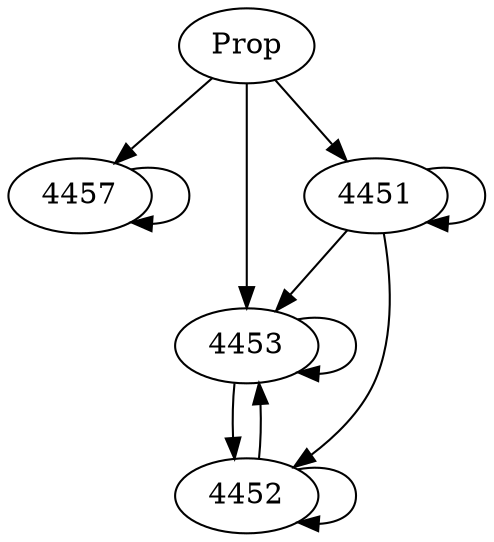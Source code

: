 // Induction Graph of ./tests/nusmvguidancep1
digraph{
  Prop -> 4457
  Prop -> 4453
  Prop -> 4451
  4457 -> 4457
  4453 -> 4453
  4453 -> 4452
  4451 -> 4453
  4451 -> 4452
  4451 -> 4451
  4452 -> 4453
  4452 -> 4452
}
